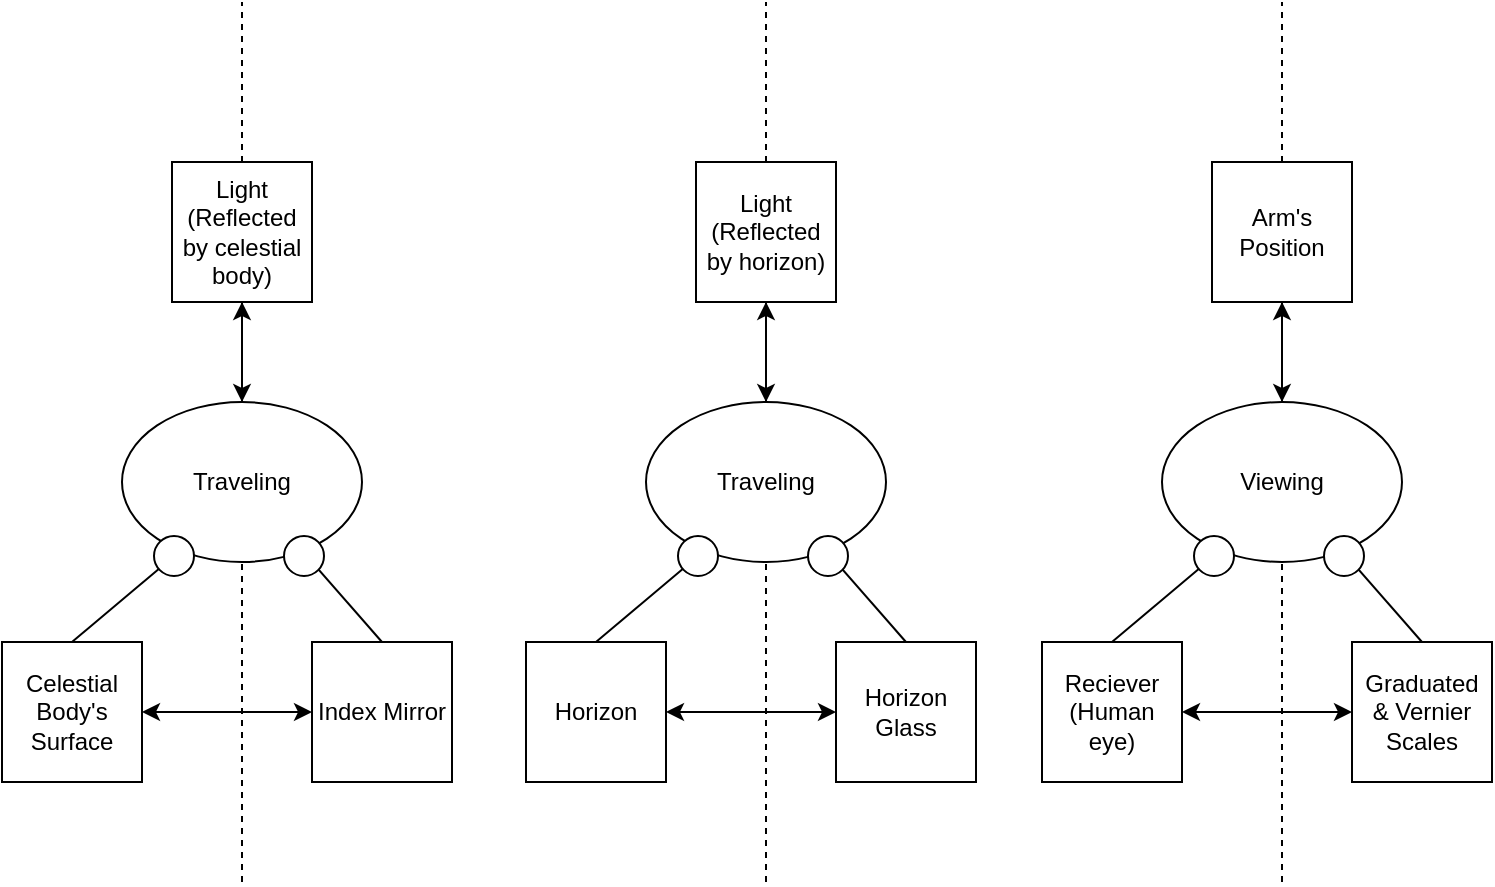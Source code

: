 <mxfile version="12.0.0" type="github" pages="1"><diagram id="TgKKF10PA2yy-lwu-9lt" name="Page-1"><mxGraphModel dx="2036" dy="702" grid="1" gridSize="10" guides="1" tooltips="1" connect="1" arrows="1" fold="1" page="1" pageScale="1" pageWidth="850" pageHeight="1100" math="0" shadow="0"><root><mxCell id="0"/><mxCell id="1" parent="0"/><mxCell id="BgPtlZj5k3omimZhw7Ts-23" value="" style="endArrow=none;dashed=1;html=1;" edge="1" parent="1"><mxGeometry width="50" height="50" relative="1" as="geometry"><mxPoint x="-418" y="480" as="sourcePoint"/><mxPoint x="-418" y="40" as="targetPoint"/></mxGeometry></mxCell><mxCell id="BgPtlZj5k3omimZhw7Ts-24" value="Light&lt;br&gt;(Reflected by horizon)" style="whiteSpace=wrap;html=1;aspect=fixed;" vertex="1" parent="1"><mxGeometry x="-453" y="120" width="70" height="70" as="geometry"/></mxCell><mxCell id="BgPtlZj5k3omimZhw7Ts-25" style="edgeStyle=orthogonalEdgeStyle;rounded=0;orthogonalLoop=1;jettySize=auto;html=1;startArrow=classic;startFill=1;endArrow=classic;endFill=1;" edge="1" parent="1" source="BgPtlZj5k3omimZhw7Ts-26" target="BgPtlZj5k3omimZhw7Ts-27"><mxGeometry relative="1" as="geometry"/></mxCell><mxCell id="BgPtlZj5k3omimZhw7Ts-26" value="Horizon" style="whiteSpace=wrap;html=1;aspect=fixed;" vertex="1" parent="1"><mxGeometry x="-538" y="360" width="70" height="70" as="geometry"/></mxCell><mxCell id="BgPtlZj5k3omimZhw7Ts-27" value="Horizon Glass" style="whiteSpace=wrap;html=1;aspect=fixed;" vertex="1" parent="1"><mxGeometry x="-383" y="360" width="70" height="70" as="geometry"/></mxCell><mxCell id="BgPtlZj5k3omimZhw7Ts-28" style="rounded=0;orthogonalLoop=1;jettySize=auto;html=1;entryX=0.5;entryY=0;entryDx=0;entryDy=0;startArrow=none;startFill=0;endArrow=none;endFill=0;" edge="1" parent="1" source="BgPtlZj5k3omimZhw7Ts-32" target="BgPtlZj5k3omimZhw7Ts-26"><mxGeometry relative="1" as="geometry"/></mxCell><mxCell id="BgPtlZj5k3omimZhw7Ts-29" style="edgeStyle=none;rounded=0;orthogonalLoop=1;jettySize=auto;html=1;entryX=0.5;entryY=0;entryDx=0;entryDy=0;startArrow=none;startFill=0;endArrow=none;endFill=0;" edge="1" parent="1" source="BgPtlZj5k3omimZhw7Ts-30" target="BgPtlZj5k3omimZhw7Ts-27"><mxGeometry relative="1" as="geometry"/></mxCell><mxCell id="BgPtlZj5k3omimZhw7Ts-30" value="Traveling" style="ellipse;whiteSpace=wrap;html=1;" vertex="1" parent="1"><mxGeometry x="-478" y="240" width="120" height="80" as="geometry"/></mxCell><mxCell id="BgPtlZj5k3omimZhw7Ts-31" value="" style="endArrow=classic;startArrow=classic;html=1;entryX=0.5;entryY=1;entryDx=0;entryDy=0;" edge="1" parent="1" source="BgPtlZj5k3omimZhw7Ts-30" target="BgPtlZj5k3omimZhw7Ts-24"><mxGeometry width="50" height="50" relative="1" as="geometry"><mxPoint x="-568" y="550" as="sourcePoint"/><mxPoint x="-518" y="500" as="targetPoint"/></mxGeometry></mxCell><mxCell id="BgPtlZj5k3omimZhw7Ts-32" value="" style="ellipse;whiteSpace=wrap;html=1;aspect=fixed;" vertex="1" parent="1"><mxGeometry x="-462" y="307" width="20" height="20" as="geometry"/></mxCell><mxCell id="BgPtlZj5k3omimZhw7Ts-33" value="" style="ellipse;whiteSpace=wrap;html=1;aspect=fixed;" vertex="1" parent="1"><mxGeometry x="-397" y="307" width="20" height="20" as="geometry"/></mxCell><mxCell id="BgPtlZj5k3omimZhw7Ts-34" value="" style="endArrow=none;dashed=1;html=1;" edge="1" parent="1"><mxGeometry width="50" height="50" relative="1" as="geometry"><mxPoint x="-680" y="480" as="sourcePoint"/><mxPoint x="-680" y="40" as="targetPoint"/></mxGeometry></mxCell><mxCell id="BgPtlZj5k3omimZhw7Ts-35" value="Light&lt;br&gt;(Reflected by celestial body)" style="whiteSpace=wrap;html=1;aspect=fixed;" vertex="1" parent="1"><mxGeometry x="-715" y="120" width="70" height="70" as="geometry"/></mxCell><mxCell id="BgPtlZj5k3omimZhw7Ts-36" style="edgeStyle=orthogonalEdgeStyle;rounded=0;orthogonalLoop=1;jettySize=auto;html=1;startArrow=classic;startFill=1;endArrow=classic;endFill=1;" edge="1" parent="1" source="BgPtlZj5k3omimZhw7Ts-37" target="BgPtlZj5k3omimZhw7Ts-38"><mxGeometry relative="1" as="geometry"/></mxCell><mxCell id="BgPtlZj5k3omimZhw7Ts-37" value="Celestial Body's Surface" style="whiteSpace=wrap;html=1;aspect=fixed;" vertex="1" parent="1"><mxGeometry x="-800" y="360" width="70" height="70" as="geometry"/></mxCell><mxCell id="BgPtlZj5k3omimZhw7Ts-38" value="Index Mirror" style="whiteSpace=wrap;html=1;aspect=fixed;" vertex="1" parent="1"><mxGeometry x="-645" y="360" width="70" height="70" as="geometry"/></mxCell><mxCell id="BgPtlZj5k3omimZhw7Ts-39" style="rounded=0;orthogonalLoop=1;jettySize=auto;html=1;entryX=0.5;entryY=0;entryDx=0;entryDy=0;startArrow=none;startFill=0;endArrow=none;endFill=0;" edge="1" parent="1" source="BgPtlZj5k3omimZhw7Ts-43" target="BgPtlZj5k3omimZhw7Ts-37"><mxGeometry relative="1" as="geometry"/></mxCell><mxCell id="BgPtlZj5k3omimZhw7Ts-40" style="edgeStyle=none;rounded=0;orthogonalLoop=1;jettySize=auto;html=1;entryX=0.5;entryY=0;entryDx=0;entryDy=0;startArrow=none;startFill=0;endArrow=none;endFill=0;" edge="1" parent="1" source="BgPtlZj5k3omimZhw7Ts-41" target="BgPtlZj5k3omimZhw7Ts-38"><mxGeometry relative="1" as="geometry"/></mxCell><mxCell id="BgPtlZj5k3omimZhw7Ts-41" value="Traveling" style="ellipse;whiteSpace=wrap;html=1;" vertex="1" parent="1"><mxGeometry x="-740" y="240" width="120" height="80" as="geometry"/></mxCell><mxCell id="BgPtlZj5k3omimZhw7Ts-42" value="" style="endArrow=classic;startArrow=classic;html=1;entryX=0.5;entryY=1;entryDx=0;entryDy=0;" edge="1" parent="1" source="BgPtlZj5k3omimZhw7Ts-41" target="BgPtlZj5k3omimZhw7Ts-35"><mxGeometry width="50" height="50" relative="1" as="geometry"><mxPoint x="-830" y="550" as="sourcePoint"/><mxPoint x="-780" y="500" as="targetPoint"/></mxGeometry></mxCell><mxCell id="BgPtlZj5k3omimZhw7Ts-43" value="" style="ellipse;whiteSpace=wrap;html=1;aspect=fixed;" vertex="1" parent="1"><mxGeometry x="-724" y="307" width="20" height="20" as="geometry"/></mxCell><mxCell id="BgPtlZj5k3omimZhw7Ts-44" value="" style="ellipse;whiteSpace=wrap;html=1;aspect=fixed;" vertex="1" parent="1"><mxGeometry x="-659" y="307" width="20" height="20" as="geometry"/></mxCell><mxCell id="BgPtlZj5k3omimZhw7Ts-45" value="" style="endArrow=none;dashed=1;html=1;" edge="1" parent="1"><mxGeometry width="50" height="50" relative="1" as="geometry"><mxPoint x="-160" y="480" as="sourcePoint"/><mxPoint x="-160" y="40" as="targetPoint"/></mxGeometry></mxCell><mxCell id="BgPtlZj5k3omimZhw7Ts-46" value="Arm's Position" style="whiteSpace=wrap;html=1;aspect=fixed;" vertex="1" parent="1"><mxGeometry x="-195" y="120" width="70" height="70" as="geometry"/></mxCell><mxCell id="BgPtlZj5k3omimZhw7Ts-47" style="edgeStyle=orthogonalEdgeStyle;rounded=0;orthogonalLoop=1;jettySize=auto;html=1;startArrow=classic;startFill=1;endArrow=classic;endFill=1;" edge="1" parent="1" source="BgPtlZj5k3omimZhw7Ts-48" target="BgPtlZj5k3omimZhw7Ts-49"><mxGeometry relative="1" as="geometry"/></mxCell><mxCell id="BgPtlZj5k3omimZhw7Ts-48" value="Reciever&lt;br&gt;(Human eye)" style="whiteSpace=wrap;html=1;aspect=fixed;" vertex="1" parent="1"><mxGeometry x="-280" y="360" width="70" height="70" as="geometry"/></mxCell><mxCell id="BgPtlZj5k3omimZhw7Ts-49" value="Graduated &amp;amp; Vernier Scales" style="whiteSpace=wrap;html=1;aspect=fixed;" vertex="1" parent="1"><mxGeometry x="-125" y="360" width="70" height="70" as="geometry"/></mxCell><mxCell id="BgPtlZj5k3omimZhw7Ts-50" style="rounded=0;orthogonalLoop=1;jettySize=auto;html=1;entryX=0.5;entryY=0;entryDx=0;entryDy=0;startArrow=none;startFill=0;endArrow=none;endFill=0;" edge="1" parent="1" source="BgPtlZj5k3omimZhw7Ts-54" target="BgPtlZj5k3omimZhw7Ts-48"><mxGeometry relative="1" as="geometry"/></mxCell><mxCell id="BgPtlZj5k3omimZhw7Ts-51" style="edgeStyle=none;rounded=0;orthogonalLoop=1;jettySize=auto;html=1;entryX=0.5;entryY=0;entryDx=0;entryDy=0;startArrow=none;startFill=0;endArrow=none;endFill=0;" edge="1" parent="1" source="BgPtlZj5k3omimZhw7Ts-52" target="BgPtlZj5k3omimZhw7Ts-49"><mxGeometry relative="1" as="geometry"/></mxCell><mxCell id="BgPtlZj5k3omimZhw7Ts-52" value="Viewing" style="ellipse;whiteSpace=wrap;html=1;" vertex="1" parent="1"><mxGeometry x="-220" y="240" width="120" height="80" as="geometry"/></mxCell><mxCell id="BgPtlZj5k3omimZhw7Ts-53" value="" style="endArrow=classic;startArrow=classic;html=1;entryX=0.5;entryY=1;entryDx=0;entryDy=0;" edge="1" parent="1" source="BgPtlZj5k3omimZhw7Ts-52" target="BgPtlZj5k3omimZhw7Ts-46"><mxGeometry width="50" height="50" relative="1" as="geometry"><mxPoint x="-310" y="550" as="sourcePoint"/><mxPoint x="-260" y="500" as="targetPoint"/></mxGeometry></mxCell><mxCell id="BgPtlZj5k3omimZhw7Ts-54" value="" style="ellipse;whiteSpace=wrap;html=1;aspect=fixed;" vertex="1" parent="1"><mxGeometry x="-204" y="307" width="20" height="20" as="geometry"/></mxCell><mxCell id="BgPtlZj5k3omimZhw7Ts-55" value="" style="ellipse;whiteSpace=wrap;html=1;aspect=fixed;" vertex="1" parent="1"><mxGeometry x="-139" y="307" width="20" height="20" as="geometry"/></mxCell></root></mxGraphModel></diagram></mxfile>